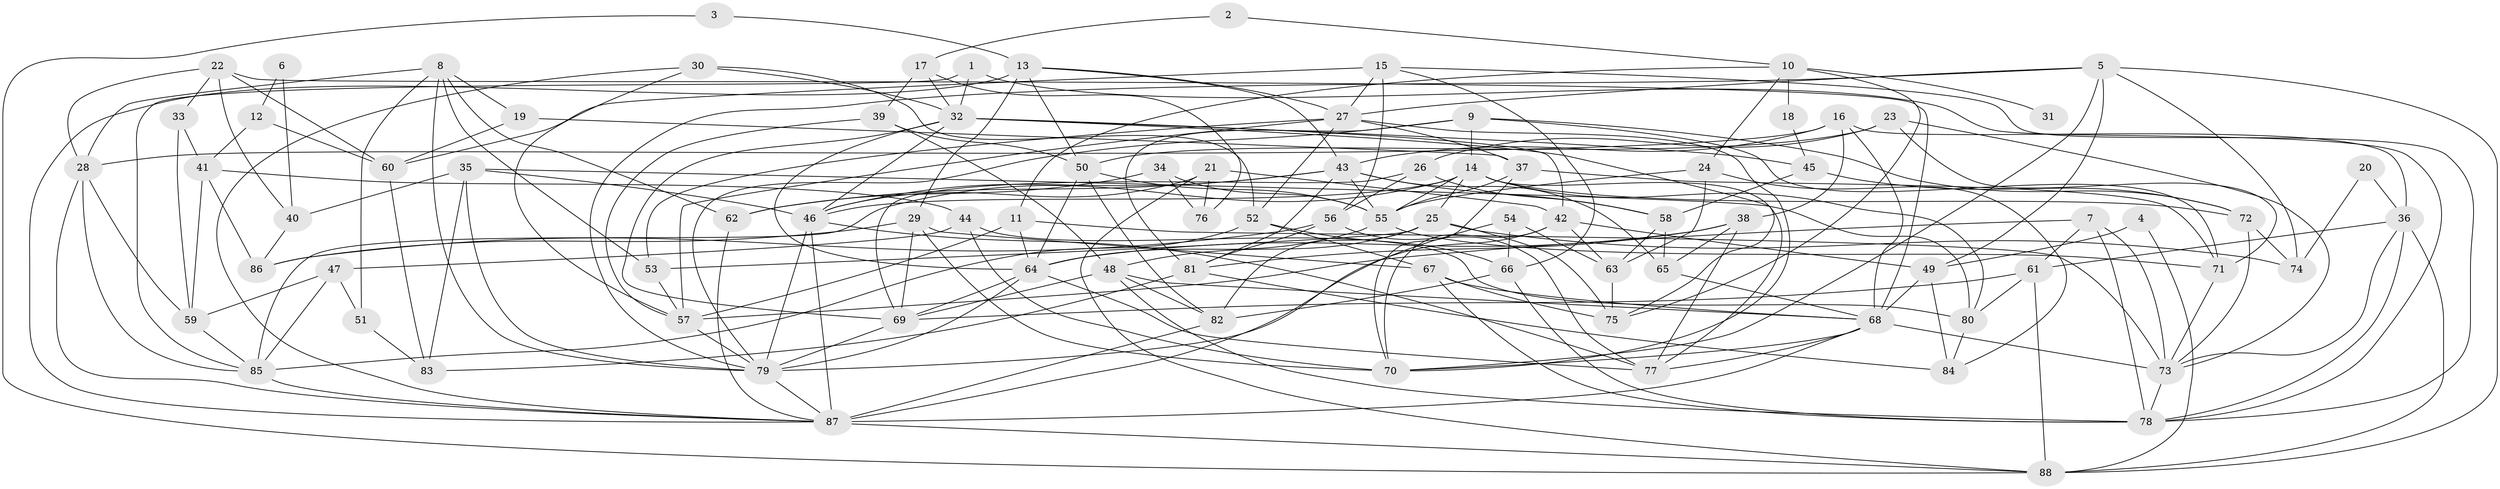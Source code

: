 // original degree distribution, {3: 0.19863013698630136, 6: 0.10273972602739725, 2: 0.14383561643835616, 5: 0.1780821917808219, 4: 0.3493150684931507, 7: 0.0136986301369863, 8: 0.00684931506849315, 9: 0.00684931506849315}
// Generated by graph-tools (version 1.1) at 2025/37/03/04/25 23:37:11]
// undirected, 88 vertices, 224 edges
graph export_dot {
  node [color=gray90,style=filled];
  1;
  2;
  3;
  4;
  5;
  6;
  7;
  8;
  9;
  10;
  11;
  12;
  13;
  14;
  15;
  16;
  17;
  18;
  19;
  20;
  21;
  22;
  23;
  24;
  25;
  26;
  27;
  28;
  29;
  30;
  31;
  32;
  33;
  34;
  35;
  36;
  37;
  38;
  39;
  40;
  41;
  42;
  43;
  44;
  45;
  46;
  47;
  48;
  49;
  50;
  51;
  52;
  53;
  54;
  55;
  56;
  57;
  58;
  59;
  60;
  61;
  62;
  63;
  64;
  65;
  66;
  67;
  68;
  69;
  70;
  71;
  72;
  73;
  74;
  75;
  76;
  77;
  78;
  79;
  80;
  81;
  82;
  83;
  84;
  85;
  86;
  87;
  88;
  1 -- 32 [weight=1.0];
  1 -- 78 [weight=1.0];
  1 -- 85 [weight=1.0];
  2 -- 10 [weight=1.0];
  2 -- 17 [weight=1.0];
  3 -- 13 [weight=1.0];
  3 -- 88 [weight=1.0];
  4 -- 49 [weight=1.0];
  4 -- 88 [weight=1.0];
  5 -- 27 [weight=1.0];
  5 -- 49 [weight=1.0];
  5 -- 70 [weight=1.0];
  5 -- 74 [weight=1.0];
  5 -- 79 [weight=1.0];
  5 -- 88 [weight=1.0];
  6 -- 12 [weight=1.0];
  6 -- 40 [weight=1.0];
  7 -- 57 [weight=1.0];
  7 -- 61 [weight=1.0];
  7 -- 73 [weight=1.0];
  7 -- 78 [weight=1.0];
  8 -- 19 [weight=1.0];
  8 -- 28 [weight=1.0];
  8 -- 51 [weight=1.0];
  8 -- 53 [weight=1.0];
  8 -- 62 [weight=1.0];
  8 -- 79 [weight=1.0];
  9 -- 14 [weight=1.0];
  9 -- 71 [weight=1.0];
  9 -- 72 [weight=1.0];
  9 -- 79 [weight=1.0];
  9 -- 81 [weight=1.0];
  10 -- 11 [weight=1.0];
  10 -- 18 [weight=1.0];
  10 -- 24 [weight=1.0];
  10 -- 31 [weight=2.0];
  10 -- 75 [weight=1.0];
  11 -- 57 [weight=1.0];
  11 -- 64 [weight=1.0];
  11 -- 73 [weight=1.0];
  12 -- 41 [weight=1.0];
  12 -- 60 [weight=1.0];
  13 -- 27 [weight=1.0];
  13 -- 29 [weight=1.0];
  13 -- 43 [weight=1.0];
  13 -- 50 [weight=1.0];
  13 -- 87 [weight=1.0];
  14 -- 25 [weight=1.0];
  14 -- 46 [weight=1.0];
  14 -- 55 [weight=1.0];
  14 -- 72 [weight=1.0];
  14 -- 77 [weight=1.0];
  14 -- 80 [weight=1.0];
  14 -- 85 [weight=1.0];
  15 -- 27 [weight=1.0];
  15 -- 56 [weight=1.0];
  15 -- 60 [weight=1.0];
  15 -- 66 [weight=1.0];
  15 -- 78 [weight=1.0];
  16 -- 28 [weight=1.0];
  16 -- 36 [weight=1.0];
  16 -- 38 [weight=1.0];
  16 -- 43 [weight=1.0];
  16 -- 68 [weight=1.0];
  17 -- 32 [weight=1.0];
  17 -- 39 [weight=1.0];
  17 -- 76 [weight=1.0];
  18 -- 45 [weight=1.0];
  19 -- 37 [weight=1.0];
  19 -- 60 [weight=1.0];
  20 -- 36 [weight=1.0];
  20 -- 74 [weight=1.0];
  21 -- 42 [weight=1.0];
  21 -- 46 [weight=1.0];
  21 -- 76 [weight=1.0];
  21 -- 88 [weight=1.0];
  22 -- 28 [weight=1.0];
  22 -- 33 [weight=1.0];
  22 -- 40 [weight=1.0];
  22 -- 60 [weight=1.0];
  22 -- 68 [weight=1.0];
  23 -- 26 [weight=1.0];
  23 -- 50 [weight=1.0];
  23 -- 71 [weight=1.0];
  23 -- 73 [weight=1.0];
  24 -- 55 [weight=1.0];
  24 -- 63 [weight=1.0];
  24 -- 84 [weight=1.0];
  25 -- 48 [weight=1.0];
  25 -- 53 [weight=1.0];
  25 -- 74 [weight=1.0];
  25 -- 75 [weight=1.0];
  25 -- 82 [weight=1.0];
  26 -- 56 [weight=1.0];
  26 -- 58 [weight=1.0];
  26 -- 69 [weight=1.0];
  27 -- 37 [weight=1.0];
  27 -- 52 [weight=1.0];
  27 -- 53 [weight=1.0];
  27 -- 57 [weight=1.0];
  27 -- 70 [weight=1.0];
  28 -- 59 [weight=1.0];
  28 -- 85 [weight=1.0];
  28 -- 87 [weight=1.0];
  29 -- 67 [weight=1.0];
  29 -- 69 [weight=1.0];
  29 -- 70 [weight=1.0];
  29 -- 86 [weight=1.0];
  30 -- 32 [weight=1.0];
  30 -- 52 [weight=1.0];
  30 -- 57 [weight=1.0];
  30 -- 87 [weight=1.0];
  32 -- 42 [weight=2.0];
  32 -- 45 [weight=1.0];
  32 -- 46 [weight=1.0];
  32 -- 64 [weight=1.0];
  32 -- 69 [weight=1.0];
  32 -- 75 [weight=1.0];
  33 -- 41 [weight=1.0];
  33 -- 59 [weight=1.0];
  34 -- 55 [weight=1.0];
  34 -- 62 [weight=1.0];
  34 -- 76 [weight=1.0];
  35 -- 40 [weight=1.0];
  35 -- 46 [weight=1.0];
  35 -- 79 [weight=1.0];
  35 -- 80 [weight=1.0];
  35 -- 83 [weight=1.0];
  36 -- 61 [weight=1.0];
  36 -- 73 [weight=1.0];
  36 -- 78 [weight=1.0];
  36 -- 88 [weight=1.0];
  37 -- 55 [weight=1.0];
  37 -- 70 [weight=1.0];
  37 -- 71 [weight=1.0];
  38 -- 64 [weight=1.0];
  38 -- 65 [weight=1.0];
  38 -- 77 [weight=1.0];
  38 -- 81 [weight=1.0];
  39 -- 48 [weight=1.0];
  39 -- 50 [weight=1.0];
  39 -- 57 [weight=1.0];
  40 -- 86 [weight=1.0];
  41 -- 44 [weight=1.0];
  41 -- 59 [weight=1.0];
  41 -- 86 [weight=1.0];
  42 -- 49 [weight=1.0];
  42 -- 63 [weight=1.0];
  42 -- 70 [weight=1.0];
  42 -- 79 [weight=1.0];
  43 -- 46 [weight=1.0];
  43 -- 55 [weight=1.0];
  43 -- 58 [weight=1.0];
  43 -- 62 [weight=1.0];
  43 -- 65 [weight=1.0];
  43 -- 81 [weight=1.0];
  44 -- 47 [weight=1.0];
  44 -- 70 [weight=1.0];
  44 -- 80 [weight=1.0];
  45 -- 58 [weight=1.0];
  45 -- 72 [weight=1.0];
  46 -- 77 [weight=1.0];
  46 -- 79 [weight=1.0];
  46 -- 87 [weight=1.0];
  47 -- 51 [weight=1.0];
  47 -- 59 [weight=1.0];
  47 -- 85 [weight=1.0];
  48 -- 68 [weight=1.0];
  48 -- 69 [weight=1.0];
  48 -- 78 [weight=1.0];
  48 -- 82 [weight=1.0];
  49 -- 68 [weight=1.0];
  49 -- 84 [weight=1.0];
  50 -- 55 [weight=1.0];
  50 -- 64 [weight=1.0];
  50 -- 82 [weight=1.0];
  51 -- 83 [weight=1.0];
  52 -- 66 [weight=1.0];
  52 -- 67 [weight=1.0];
  52 -- 85 [weight=2.0];
  53 -- 57 [weight=1.0];
  54 -- 63 [weight=1.0];
  54 -- 66 [weight=1.0];
  54 -- 87 [weight=2.0];
  55 -- 64 [weight=1.0];
  55 -- 71 [weight=1.0];
  56 -- 77 [weight=1.0];
  56 -- 81 [weight=1.0];
  56 -- 86 [weight=1.0];
  57 -- 79 [weight=1.0];
  58 -- 63 [weight=1.0];
  58 -- 65 [weight=1.0];
  59 -- 85 [weight=1.0];
  60 -- 83 [weight=1.0];
  61 -- 69 [weight=1.0];
  61 -- 80 [weight=1.0];
  61 -- 88 [weight=1.0];
  62 -- 87 [weight=1.0];
  63 -- 75 [weight=1.0];
  64 -- 69 [weight=1.0];
  64 -- 77 [weight=1.0];
  64 -- 79 [weight=1.0];
  65 -- 68 [weight=2.0];
  66 -- 78 [weight=1.0];
  66 -- 82 [weight=1.0];
  67 -- 68 [weight=1.0];
  67 -- 75 [weight=1.0];
  67 -- 78 [weight=1.0];
  68 -- 70 [weight=1.0];
  68 -- 73 [weight=1.0];
  68 -- 77 [weight=1.0];
  68 -- 87 [weight=1.0];
  69 -- 79 [weight=1.0];
  71 -- 73 [weight=1.0];
  72 -- 73 [weight=1.0];
  72 -- 74 [weight=1.0];
  73 -- 78 [weight=1.0];
  79 -- 87 [weight=1.0];
  80 -- 84 [weight=1.0];
  81 -- 83 [weight=1.0];
  81 -- 84 [weight=1.0];
  82 -- 87 [weight=1.0];
  85 -- 87 [weight=1.0];
  87 -- 88 [weight=1.0];
}
